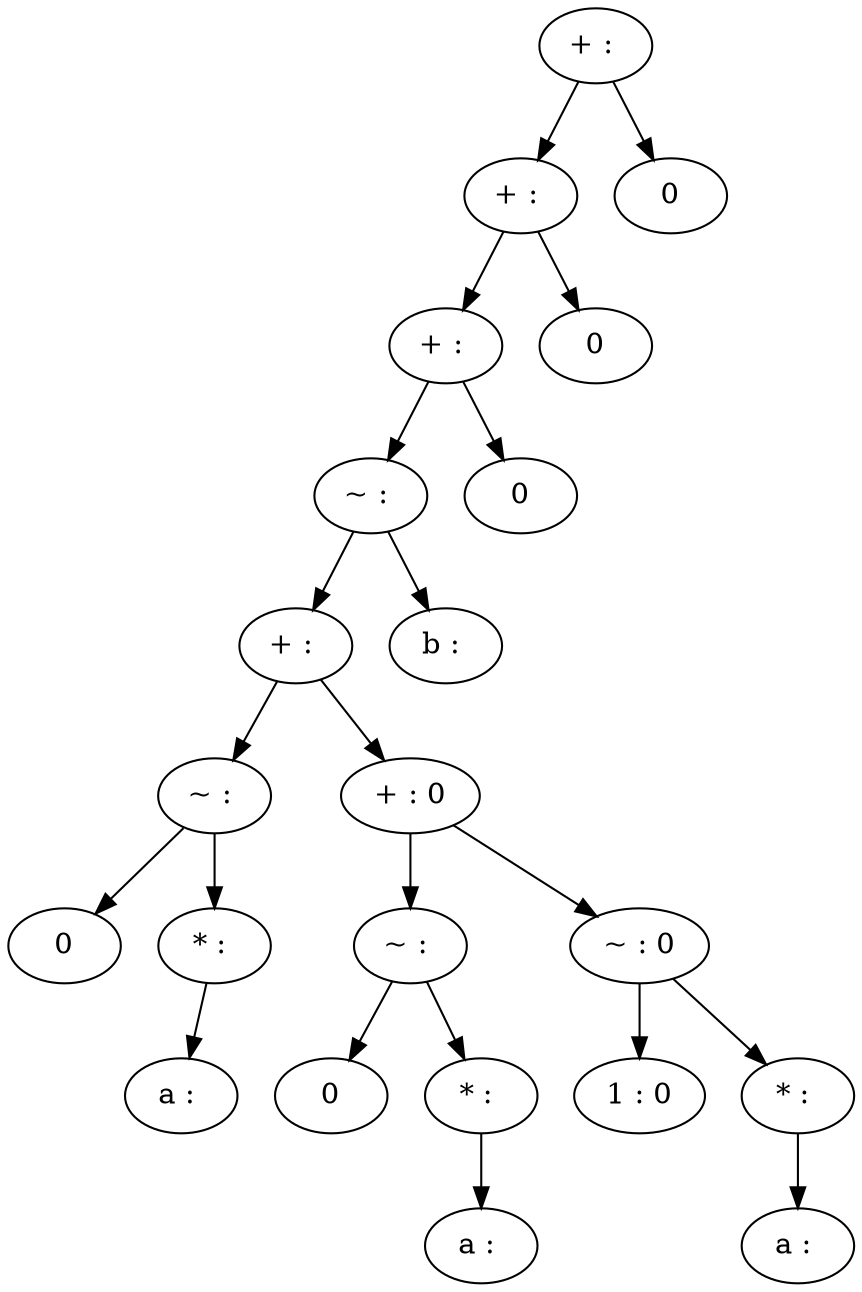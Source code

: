 // The Round Table
digraph {
	0 [label="+ : "]
	1 [label="+ : "]
	2 [label="+ : "]
	3 [label="~ : "]
	4 [label="+ : "]
	5 [label="~ : "]
	6 [label=0]
	7 [label="* : "]
	8 [label="a : "]
	9 [label="+ : 0"]
	10 [label="~ : "]
	11 [label=0]
	12 [label="* : "]
	13 [label="a : "]
	14 [label="~ : 0"]
	15 [label="1 : 0"]
	16 [label="* : "]
	17 [label="a : "]
	18 [label="b : "]
	19 [label=0]
	20 [label=0]
	21 [label=0]
	0 -> 1
	1 -> 2
	2 -> 3
	3 -> 4
	4 -> 5
	5 -> 6
	5 -> 7
	7 -> 8
	4 -> 9
	9 -> 10
	10 -> 11
	10 -> 12
	12 -> 13
	9 -> 14
	14 -> 15
	14 -> 16
	16 -> 17
	3 -> 18
	2 -> 19
	1 -> 20
	0 -> 21
}

